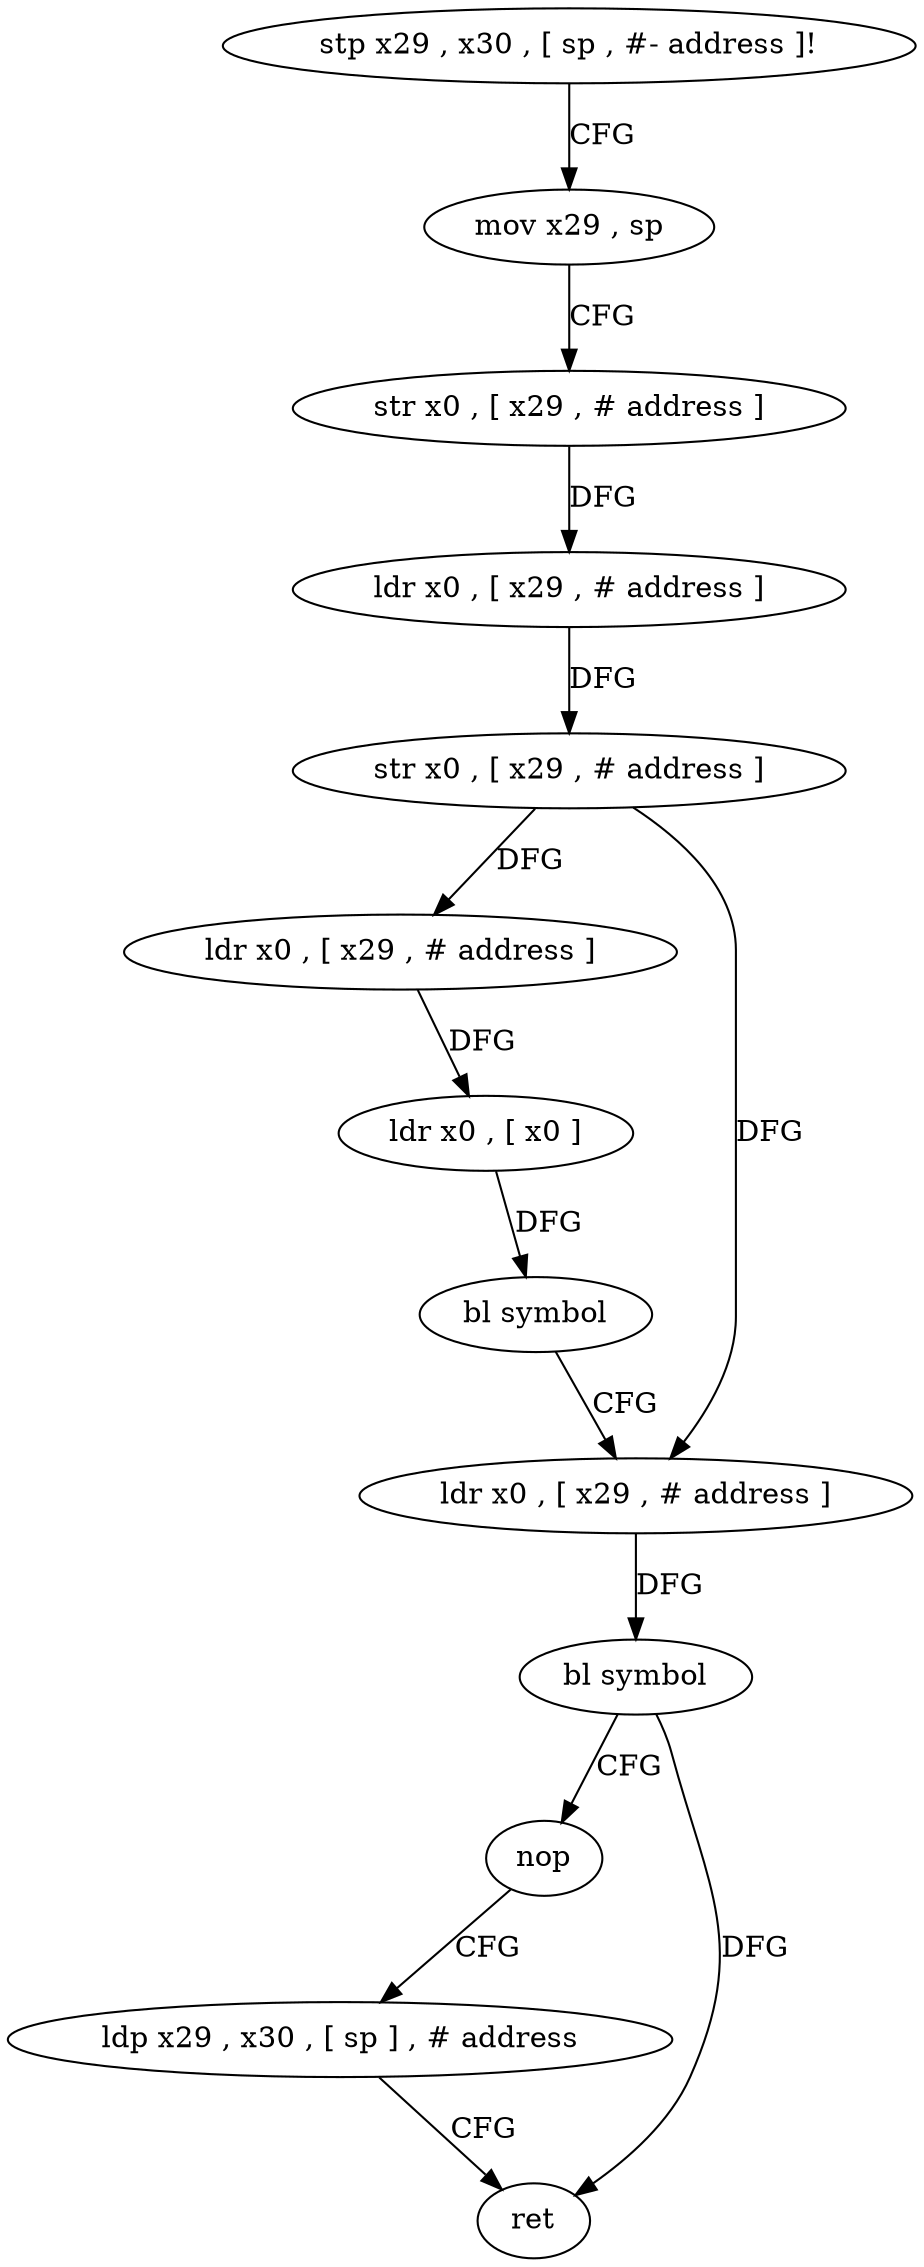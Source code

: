 digraph "func" {
"229604" [label = "stp x29 , x30 , [ sp , #- address ]!" ]
"229608" [label = "mov x29 , sp" ]
"229612" [label = "str x0 , [ x29 , # address ]" ]
"229616" [label = "ldr x0 , [ x29 , # address ]" ]
"229620" [label = "str x0 , [ x29 , # address ]" ]
"229624" [label = "ldr x0 , [ x29 , # address ]" ]
"229628" [label = "ldr x0 , [ x0 ]" ]
"229632" [label = "bl symbol" ]
"229636" [label = "ldr x0 , [ x29 , # address ]" ]
"229640" [label = "bl symbol" ]
"229644" [label = "nop" ]
"229648" [label = "ldp x29 , x30 , [ sp ] , # address" ]
"229652" [label = "ret" ]
"229604" -> "229608" [ label = "CFG" ]
"229608" -> "229612" [ label = "CFG" ]
"229612" -> "229616" [ label = "DFG" ]
"229616" -> "229620" [ label = "DFG" ]
"229620" -> "229624" [ label = "DFG" ]
"229620" -> "229636" [ label = "DFG" ]
"229624" -> "229628" [ label = "DFG" ]
"229628" -> "229632" [ label = "DFG" ]
"229632" -> "229636" [ label = "CFG" ]
"229636" -> "229640" [ label = "DFG" ]
"229640" -> "229644" [ label = "CFG" ]
"229640" -> "229652" [ label = "DFG" ]
"229644" -> "229648" [ label = "CFG" ]
"229648" -> "229652" [ label = "CFG" ]
}
